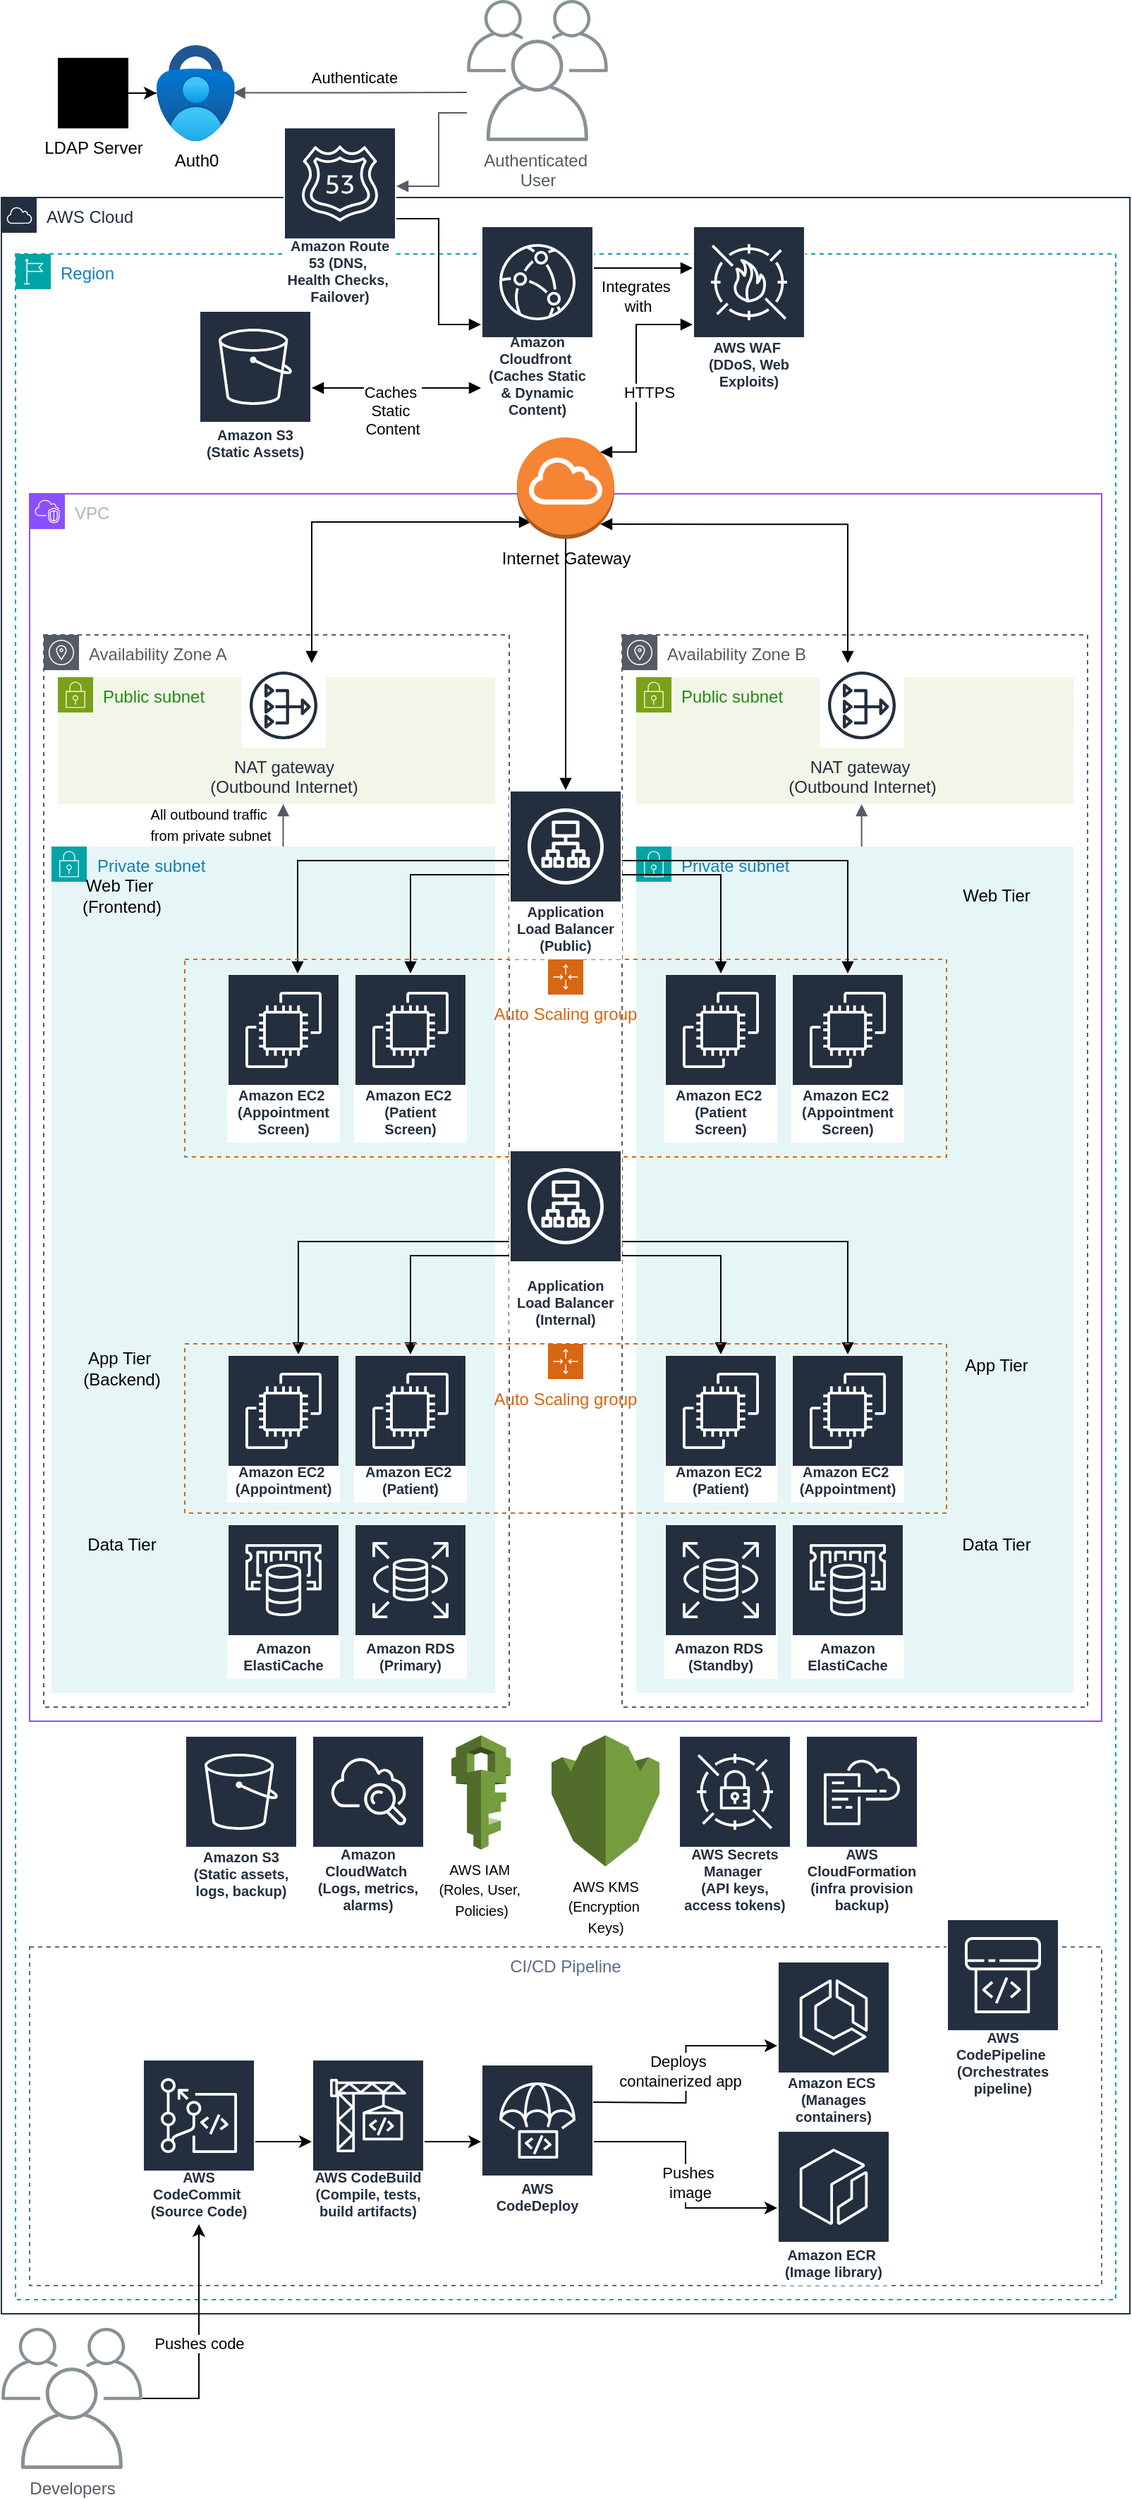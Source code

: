 <mxfile version="27.0.6">
  <diagram name="Page-1" id="ITvNtSJFb8Fn1lsADvcn">
    <mxGraphModel dx="1007" dy="2260" grid="1" gridSize="10" guides="1" tooltips="1" connect="1" arrows="1" fold="1" page="1" pageScale="1" pageWidth="850" pageHeight="1100" math="0" shadow="0">
      <root>
        <mxCell id="0" />
        <mxCell id="1" parent="0" />
        <mxCell id="sktAWSOI8GVg2XgU-wJy-18" value="AWS Cloud" style="points=[[0,0],[0.25,0],[0.5,0],[0.75,0],[1,0],[1,0.25],[1,0.5],[1,0.75],[1,1],[0.75,1],[0.5,1],[0.25,1],[0,1],[0,0.75],[0,0.5],[0,0.25]];outlineConnect=0;gradientColor=none;html=1;whiteSpace=wrap;fontSize=12;fontStyle=0;container=1;pointerEvents=0;collapsible=0;recursiveResize=0;shape=mxgraph.aws4.group;grIcon=mxgraph.aws4.group_aws_cloud;strokeColor=#232F3E;fillColor=none;verticalAlign=top;align=left;spacingLeft=30;fontColor=#232F3E;dashed=0;" vertex="1" parent="1">
          <mxGeometry x="20" y="-520" width="800" height="1500" as="geometry" />
        </mxCell>
        <mxCell id="sktAWSOI8GVg2XgU-wJy-17" value="VPC" style="points=[[0,0],[0.25,0],[0.5,0],[0.75,0],[1,0],[1,0.25],[1,0.5],[1,0.75],[1,1],[0.75,1],[0.5,1],[0.25,1],[0,1],[0,0.75],[0,0.5],[0,0.25]];outlineConnect=0;gradientColor=none;html=1;whiteSpace=wrap;fontSize=12;fontStyle=0;container=1;pointerEvents=0;collapsible=0;recursiveResize=0;shape=mxgraph.aws4.group;grIcon=mxgraph.aws4.group_vpc2;strokeColor=#8C4FFF;fillColor=none;verticalAlign=top;align=left;spacingLeft=30;fontColor=#AAB7B8;dashed=0;" vertex="1" parent="sktAWSOI8GVg2XgU-wJy-18">
          <mxGeometry x="20" y="210" width="760" height="870" as="geometry" />
        </mxCell>
        <mxCell id="sktAWSOI8GVg2XgU-wJy-67" value="Region" style="points=[[0,0],[0.25,0],[0.5,0],[0.75,0],[1,0],[1,0.25],[1,0.5],[1,0.75],[1,1],[0.75,1],[0.5,1],[0.25,1],[0,1],[0,0.75],[0,0.5],[0,0.25]];outlineConnect=0;gradientColor=none;html=1;whiteSpace=wrap;fontSize=12;fontStyle=0;container=1;pointerEvents=0;collapsible=0;recursiveResize=0;shape=mxgraph.aws4.group;grIcon=mxgraph.aws4.group_region;strokeColor=#00A4A6;fillColor=none;verticalAlign=top;align=left;spacingLeft=30;fontColor=#147EBA;dashed=1;" vertex="1" parent="1">
          <mxGeometry x="30" y="-480" width="780" height="1450" as="geometry" />
        </mxCell>
        <mxCell id="sktAWSOI8GVg2XgU-wJy-79" value="Availability Zone A" style="sketch=0;outlineConnect=0;gradientColor=none;html=1;whiteSpace=wrap;fontSize=12;fontStyle=0;shape=mxgraph.aws4.group;grIcon=mxgraph.aws4.group_availability_zone;strokeColor=#545B64;fillColor=none;verticalAlign=top;align=left;spacingLeft=30;fontColor=#545B64;dashed=1;" vertex="1" parent="sktAWSOI8GVg2XgU-wJy-67">
          <mxGeometry x="20" y="270" width="330" height="760" as="geometry" />
        </mxCell>
        <mxCell id="sktAWSOI8GVg2XgU-wJy-87" value="Private subnet" style="points=[[0,0],[0.25,0],[0.5,0],[0.75,0],[1,0],[1,0.25],[1,0.5],[1,0.75],[1,1],[0.75,1],[0.5,1],[0.25,1],[0,1],[0,0.75],[0,0.5],[0,0.25]];outlineConnect=0;gradientColor=none;html=1;whiteSpace=wrap;fontSize=12;fontStyle=0;container=1;pointerEvents=0;collapsible=0;recursiveResize=0;shape=mxgraph.aws4.group;grIcon=mxgraph.aws4.group_security_group;grStroke=0;strokeColor=#00A4A6;fillColor=#E6F6F7;verticalAlign=top;align=left;spacingLeft=30;fontColor=#147EBA;dashed=0;" vertex="1" parent="sktAWSOI8GVg2XgU-wJy-67">
          <mxGeometry x="25.5" y="420" width="314.5" height="600" as="geometry" />
        </mxCell>
        <mxCell id="sktAWSOI8GVg2XgU-wJy-102" value="Web Tier&amp;nbsp;&lt;div&gt;(Frontend)&lt;/div&gt;" style="text;html=1;align=center;verticalAlign=middle;resizable=0;points=[];autosize=1;strokeColor=none;fillColor=none;" vertex="1" parent="sktAWSOI8GVg2XgU-wJy-87">
          <mxGeometry x="9.5" y="15" width="80" height="40" as="geometry" />
        </mxCell>
        <mxCell id="sktAWSOI8GVg2XgU-wJy-115" value="App Tier&amp;nbsp;&lt;div&gt;(Backend)&lt;/div&gt;" style="text;html=1;align=center;verticalAlign=middle;resizable=0;points=[];autosize=1;strokeColor=none;fillColor=none;" vertex="1" parent="sktAWSOI8GVg2XgU-wJy-87">
          <mxGeometry x="9.5" y="350" width="80" height="40" as="geometry" />
        </mxCell>
        <mxCell id="sktAWSOI8GVg2XgU-wJy-125" value="" style="edgeStyle=orthogonalEdgeStyle;html=1;endArrow=none;elbow=vertical;startArrow=block;startFill=1;endFill=1;strokeColor=#000000;rounded=0;" edge="1" parent="sktAWSOI8GVg2XgU-wJy-87" source="sktAWSOI8GVg2XgU-wJy-103">
          <mxGeometry width="100" relative="1" as="geometry">
            <mxPoint x="174.5" y="390" as="sourcePoint" />
            <mxPoint x="330.5" y="280" as="targetPoint" />
            <Array as="points">
              <mxPoint x="175" y="280" />
            </Array>
          </mxGeometry>
        </mxCell>
        <mxCell id="sktAWSOI8GVg2XgU-wJy-126" value="" style="edgeStyle=orthogonalEdgeStyle;html=1;endArrow=none;elbow=vertical;startArrow=block;startFill=1;endFill=1;strokeColor=#000000;rounded=0;" edge="1" parent="sktAWSOI8GVg2XgU-wJy-87" source="sktAWSOI8GVg2XgU-wJy-80">
          <mxGeometry width="100" relative="1" as="geometry">
            <mxPoint x="254.5" y="390" as="sourcePoint" />
            <mxPoint x="324.5" y="290" as="targetPoint" />
            <Array as="points">
              <mxPoint x="255" y="290" />
            </Array>
          </mxGeometry>
        </mxCell>
        <mxCell id="sktAWSOI8GVg2XgU-wJy-131" value="" style="edgeStyle=orthogonalEdgeStyle;html=1;endArrow=none;elbow=vertical;startArrow=block;startFill=1;endFill=1;strokeColor=#000000;rounded=0;" edge="1" parent="sktAWSOI8GVg2XgU-wJy-87">
          <mxGeometry width="100" relative="1" as="geometry">
            <mxPoint x="174.5" y="90" as="sourcePoint" />
            <mxPoint x="330" y="10" as="targetPoint" />
            <Array as="points">
              <mxPoint x="174.5" y="10" />
            </Array>
          </mxGeometry>
        </mxCell>
        <mxCell id="sktAWSOI8GVg2XgU-wJy-132" value="" style="edgeStyle=orthogonalEdgeStyle;html=1;endArrow=none;elbow=vertical;startArrow=block;startFill=1;endFill=1;strokeColor=#000000;rounded=0;" edge="1" parent="sktAWSOI8GVg2XgU-wJy-87">
          <mxGeometry width="100" relative="1" as="geometry">
            <mxPoint x="254.5" y="90" as="sourcePoint" />
            <mxPoint x="324" y="20" as="targetPoint" />
            <Array as="points">
              <mxPoint x="254.5" y="20" />
            </Array>
          </mxGeometry>
        </mxCell>
        <mxCell id="sktAWSOI8GVg2XgU-wJy-73" value="Availability Zone B" style="sketch=0;outlineConnect=0;gradientColor=none;html=1;whiteSpace=wrap;fontSize=12;fontStyle=0;shape=mxgraph.aws4.group;grIcon=mxgraph.aws4.group_availability_zone;strokeColor=#545B64;fillColor=none;verticalAlign=top;align=left;spacingLeft=30;fontColor=#545B64;dashed=1;movable=1;resizable=1;rotatable=1;deletable=1;editable=1;locked=0;connectable=1;" vertex="1" parent="sktAWSOI8GVg2XgU-wJy-67">
          <mxGeometry x="430" y="270" width="330" height="760" as="geometry" />
        </mxCell>
        <mxCell id="sktAWSOI8GVg2XgU-wJy-90" value="Private subnet" style="points=[[0,0],[0.25,0],[0.5,0],[0.75,0],[1,0],[1,0.25],[1,0.5],[1,0.75],[1,1],[0.75,1],[0.5,1],[0.25,1],[0,1],[0,0.75],[0,0.5],[0,0.25]];outlineConnect=0;gradientColor=none;html=1;whiteSpace=wrap;fontSize=12;fontStyle=0;container=1;pointerEvents=0;collapsible=0;recursiveResize=0;shape=mxgraph.aws4.group;grIcon=mxgraph.aws4.group_security_group;grStroke=0;strokeColor=#00A4A6;fillColor=#E6F6F7;verticalAlign=top;align=left;spacingLeft=30;fontColor=#147EBA;dashed=0;" vertex="1" parent="sktAWSOI8GVg2XgU-wJy-67">
          <mxGeometry x="440" y="420" width="310" height="600" as="geometry" />
        </mxCell>
        <mxCell id="sktAWSOI8GVg2XgU-wJy-128" value="" style="edgeStyle=orthogonalEdgeStyle;html=1;endArrow=none;elbow=vertical;startArrow=block;startFill=1;endFill=1;strokeColor=#000000;rounded=0;" edge="1" parent="sktAWSOI8GVg2XgU-wJy-90" source="sktAWSOI8GVg2XgU-wJy-76">
          <mxGeometry width="100" relative="1" as="geometry">
            <mxPoint x="60" y="390" as="sourcePoint" />
            <mxPoint x="-10" y="290" as="targetPoint" />
            <Array as="points">
              <mxPoint x="60" y="290" />
            </Array>
          </mxGeometry>
        </mxCell>
        <mxCell id="sktAWSOI8GVg2XgU-wJy-127" value="" style="edgeStyle=orthogonalEdgeStyle;html=1;endArrow=none;elbow=vertical;startArrow=block;startFill=1;endFill=1;strokeColor=#000000;rounded=0;" edge="1" parent="sktAWSOI8GVg2XgU-wJy-90" source="sktAWSOI8GVg2XgU-wJy-104">
          <mxGeometry width="100" relative="1" as="geometry">
            <mxPoint x="150" y="390" as="sourcePoint" />
            <mxPoint x="-10" y="280" as="targetPoint" />
            <Array as="points">
              <mxPoint x="150" y="280" />
            </Array>
          </mxGeometry>
        </mxCell>
        <mxCell id="sktAWSOI8GVg2XgU-wJy-120" value="Auto Scaling group" style="points=[[0,0],[0.25,0],[0.5,0],[0.75,0],[1,0],[1,0.25],[1,0.5],[1,0.75],[1,1],[0.75,1],[0.5,1],[0.25,1],[0,1],[0,0.75],[0,0.5],[0,0.25]];outlineConnect=0;gradientColor=none;html=1;whiteSpace=wrap;fontSize=12;fontStyle=0;container=1;pointerEvents=0;collapsible=0;recursiveResize=0;shape=mxgraph.aws4.groupCenter;grIcon=mxgraph.aws4.group_auto_scaling_group;grStroke=1;strokeColor=#D86613;fillColor=none;verticalAlign=top;align=center;fontColor=#D86613;dashed=1;spacingTop=25;" vertex="1" parent="sktAWSOI8GVg2XgU-wJy-90">
          <mxGeometry x="-320" y="80" width="540" height="140" as="geometry" />
        </mxCell>
        <mxCell id="sktAWSOI8GVg2XgU-wJy-133" value="" style="edgeStyle=orthogonalEdgeStyle;html=1;endArrow=none;elbow=vertical;startArrow=block;startFill=1;endFill=1;strokeColor=#000000;rounded=0;" edge="1" parent="sktAWSOI8GVg2XgU-wJy-90">
          <mxGeometry width="100" relative="1" as="geometry">
            <mxPoint x="60" y="90" as="sourcePoint" />
            <mxPoint x="-10" y="20" as="targetPoint" />
            <Array as="points">
              <mxPoint x="60" y="20" />
            </Array>
          </mxGeometry>
        </mxCell>
        <mxCell id="sktAWSOI8GVg2XgU-wJy-134" value="" style="edgeStyle=orthogonalEdgeStyle;html=1;endArrow=none;elbow=vertical;startArrow=block;startFill=1;endFill=1;strokeColor=#000000;rounded=0;" edge="1" parent="sktAWSOI8GVg2XgU-wJy-90">
          <mxGeometry width="100" relative="1" as="geometry">
            <mxPoint x="150" y="90" as="sourcePoint" />
            <mxPoint x="-10" y="10" as="targetPoint" />
            <Array as="points">
              <mxPoint x="150" y="10" />
            </Array>
          </mxGeometry>
        </mxCell>
        <mxCell id="sktAWSOI8GVg2XgU-wJy-61" value="Public subnet" style="points=[[0,0],[0.25,0],[0.5,0],[0.75,0],[1,0],[1,0.25],[1,0.5],[1,0.75],[1,1],[0.75,1],[0.5,1],[0.25,1],[0,1],[0,0.75],[0,0.5],[0,0.25]];outlineConnect=0;gradientColor=none;html=1;whiteSpace=wrap;fontSize=12;fontStyle=0;container=1;pointerEvents=0;collapsible=0;recursiveResize=0;shape=mxgraph.aws4.group;grIcon=mxgraph.aws4.group_security_group;grStroke=0;strokeColor=#7AA116;fillColor=#F2F6E8;verticalAlign=top;align=left;spacingLeft=30;fontColor=#248814;dashed=0;" vertex="1" parent="sktAWSOI8GVg2XgU-wJy-67">
          <mxGeometry x="440" y="300" width="310" height="90" as="geometry" />
        </mxCell>
        <mxCell id="sktAWSOI8GVg2XgU-wJy-109" value="" style="edgeStyle=orthogonalEdgeStyle;rounded=0;orthogonalLoop=1;jettySize=auto;html=1;startArrow=none;startFill=0;endArrow=block;endFill=1;" edge="1" parent="sktAWSOI8GVg2XgU-wJy-67" source="sktAWSOI8GVg2XgU-wJy-83" target="sktAWSOI8GVg2XgU-wJy-6">
          <mxGeometry relative="1" as="geometry" />
        </mxCell>
        <mxCell id="sktAWSOI8GVg2XgU-wJy-77" value="Amazon RDS&lt;div&gt;(Primary)&lt;/div&gt;" style="sketch=0;outlineConnect=0;fontColor=#232F3E;gradientColor=none;strokeColor=#ffffff;fillColor=#232F3E;dashed=0;verticalLabelPosition=middle;verticalAlign=bottom;align=center;html=1;whiteSpace=wrap;fontSize=10;fontStyle=1;spacing=3;shape=mxgraph.aws4.productIcon;prIcon=mxgraph.aws4.rds;" vertex="1" parent="sktAWSOI8GVg2XgU-wJy-67">
          <mxGeometry x="240" y="900" width="80" height="110" as="geometry" />
        </mxCell>
        <mxCell id="sktAWSOI8GVg2XgU-wJy-80" value="Amazon EC2&amp;nbsp;&lt;div&gt;(Patient)&lt;/div&gt;" style="sketch=0;outlineConnect=0;fontColor=#232F3E;gradientColor=none;strokeColor=#ffffff;fillColor=#232F3E;dashed=0;verticalLabelPosition=middle;verticalAlign=bottom;align=center;html=1;whiteSpace=wrap;fontSize=10;fontStyle=1;spacing=3;shape=mxgraph.aws4.productIcon;prIcon=mxgraph.aws4.ec2;" vertex="1" parent="sktAWSOI8GVg2XgU-wJy-67">
          <mxGeometry x="240" y="780" width="80" height="105" as="geometry" />
        </mxCell>
        <mxCell id="sktAWSOI8GVg2XgU-wJy-86" value="Public subnet" style="points=[[0,0],[0.25,0],[0.5,0],[0.75,0],[1,0],[1,0.25],[1,0.5],[1,0.75],[1,1],[0.75,1],[0.5,1],[0.25,1],[0,1],[0,0.75],[0,0.5],[0,0.25]];outlineConnect=0;gradientColor=none;html=1;whiteSpace=wrap;fontSize=12;fontStyle=0;container=1;pointerEvents=0;collapsible=0;recursiveResize=0;shape=mxgraph.aws4.group;grIcon=mxgraph.aws4.group_security_group;grStroke=0;strokeColor=#7AA116;fillColor=#F2F6E8;verticalAlign=top;align=left;spacingLeft=30;fontColor=#248814;dashed=0;" vertex="1" parent="sktAWSOI8GVg2XgU-wJy-67">
          <mxGeometry x="30" y="300" width="310" height="90" as="geometry" />
        </mxCell>
        <mxCell id="sktAWSOI8GVg2XgU-wJy-81" value="NAT gateway&lt;div&gt;(Outbound Internet)&lt;/div&gt;" style="sketch=0;outlineConnect=0;fontColor=#232F3E;gradientColor=none;strokeColor=#232F3E;fillColor=#ffffff;dashed=0;verticalLabelPosition=bottom;verticalAlign=top;align=center;html=1;fontSize=12;fontStyle=0;aspect=fixed;shape=mxgraph.aws4.resourceIcon;resIcon=mxgraph.aws4.nat_gateway;" vertex="1" parent="sktAWSOI8GVg2XgU-wJy-67">
          <mxGeometry x="160" y="290" width="60" height="60" as="geometry" />
        </mxCell>
        <mxCell id="sktAWSOI8GVg2XgU-wJy-58" value="Amazon RDS&amp;nbsp;&lt;div&gt;(Standby)&lt;/div&gt;" style="sketch=0;outlineConnect=0;fontColor=#232F3E;gradientColor=none;strokeColor=#ffffff;fillColor=#232F3E;dashed=0;verticalLabelPosition=middle;verticalAlign=bottom;align=center;html=1;whiteSpace=wrap;fontSize=10;fontStyle=1;spacing=3;shape=mxgraph.aws4.productIcon;prIcon=mxgraph.aws4.rds;" vertex="1" parent="sktAWSOI8GVg2XgU-wJy-67">
          <mxGeometry x="460" y="900" width="80" height="110" as="geometry" />
        </mxCell>
        <mxCell id="sktAWSOI8GVg2XgU-wJy-76" value="Amazon EC2&amp;nbsp;&lt;div&gt;(Patient)&lt;/div&gt;" style="sketch=0;outlineConnect=0;fontColor=#232F3E;gradientColor=none;strokeColor=#ffffff;fillColor=#232F3E;dashed=0;verticalLabelPosition=middle;verticalAlign=bottom;align=center;html=1;whiteSpace=wrap;fontSize=10;fontStyle=1;spacing=3;shape=mxgraph.aws4.productIcon;prIcon=mxgraph.aws4.ec2;" vertex="1" parent="sktAWSOI8GVg2XgU-wJy-67">
          <mxGeometry x="460" y="780" width="80" height="105" as="geometry" />
        </mxCell>
        <mxCell id="sktAWSOI8GVg2XgU-wJy-93" value="" style="edgeStyle=orthogonalEdgeStyle;html=1;endArrow=block;elbow=vertical;startArrow=block;startFill=1;endFill=1;strokeColor=#000000;rounded=0;entryX=0.855;entryY=0.855;entryDx=0;entryDy=0;entryPerimeter=0;" edge="1" parent="sktAWSOI8GVg2XgU-wJy-67" source="sktAWSOI8GVg2XgU-wJy-75" target="sktAWSOI8GVg2XgU-wJy-83">
          <mxGeometry width="100" relative="1" as="geometry">
            <mxPoint x="430" y="470" as="sourcePoint" />
            <mxPoint x="390" y="310" as="targetPoint" />
            <Array as="points">
              <mxPoint x="590" y="192" />
            </Array>
          </mxGeometry>
        </mxCell>
        <mxCell id="sktAWSOI8GVg2XgU-wJy-92" value="" style="edgeStyle=orthogonalEdgeStyle;html=1;endArrow=block;elbow=vertical;startArrow=block;startFill=1;endFill=1;strokeColor=#000000;rounded=0;" edge="1" parent="sktAWSOI8GVg2XgU-wJy-67" source="sktAWSOI8GVg2XgU-wJy-81">
          <mxGeometry width="100" relative="1" as="geometry">
            <mxPoint x="210" y="344" as="sourcePoint" />
            <mxPoint x="365.5" y="190" as="targetPoint" />
            <Array as="points">
              <mxPoint x="210" y="190" />
            </Array>
          </mxGeometry>
        </mxCell>
        <mxCell id="sktAWSOI8GVg2XgU-wJy-95" value="Amazon ElastiCache" style="sketch=0;outlineConnect=0;fontColor=#232F3E;gradientColor=none;strokeColor=#ffffff;fillColor=#232F3E;dashed=0;verticalLabelPosition=middle;verticalAlign=bottom;align=center;html=1;whiteSpace=wrap;fontSize=10;fontStyle=1;spacing=3;shape=mxgraph.aws4.productIcon;prIcon=mxgraph.aws4.elasticache;" vertex="1" parent="sktAWSOI8GVg2XgU-wJy-67">
          <mxGeometry x="550" y="900" width="80" height="110" as="geometry" />
        </mxCell>
        <mxCell id="sktAWSOI8GVg2XgU-wJy-97" value="Data Tier" style="text;html=1;align=center;verticalAlign=middle;resizable=0;points=[];autosize=1;strokeColor=none;fillColor=none;" vertex="1" parent="sktAWSOI8GVg2XgU-wJy-67">
          <mxGeometry x="40" y="900" width="70" height="30" as="geometry" />
        </mxCell>
        <mxCell id="sktAWSOI8GVg2XgU-wJy-98" value="Data Tier" style="text;html=1;align=center;verticalAlign=middle;resizable=0;points=[];autosize=1;strokeColor=none;fillColor=none;" vertex="1" parent="sktAWSOI8GVg2XgU-wJy-67">
          <mxGeometry x="660" y="900" width="70" height="30" as="geometry" />
        </mxCell>
        <mxCell id="sktAWSOI8GVg2XgU-wJy-99" value="App Tier" style="text;html=1;align=center;verticalAlign=middle;resizable=0;points=[];autosize=1;strokeColor=none;fillColor=none;" vertex="1" parent="sktAWSOI8GVg2XgU-wJy-67">
          <mxGeometry x="660" y="772.5" width="70" height="30" as="geometry" />
        </mxCell>
        <mxCell id="sktAWSOI8GVg2XgU-wJy-103" value="Amazon EC2&amp;nbsp;&lt;div&gt;(Appointment)&lt;/div&gt;" style="sketch=0;outlineConnect=0;fontColor=#232F3E;gradientColor=none;strokeColor=#ffffff;fillColor=#232F3E;dashed=0;verticalLabelPosition=middle;verticalAlign=bottom;align=center;html=1;whiteSpace=wrap;fontSize=10;fontStyle=1;spacing=3;shape=mxgraph.aws4.productIcon;prIcon=mxgraph.aws4.ec2;" vertex="1" parent="sktAWSOI8GVg2XgU-wJy-67">
          <mxGeometry x="150" y="780" width="80" height="105" as="geometry" />
        </mxCell>
        <mxCell id="sktAWSOI8GVg2XgU-wJy-104" value="Amazon EC2&amp;nbsp;&lt;div&gt;(Appointment)&lt;/div&gt;" style="sketch=0;outlineConnect=0;fontColor=#232F3E;gradientColor=none;strokeColor=#ffffff;fillColor=#232F3E;dashed=0;verticalLabelPosition=middle;verticalAlign=bottom;align=center;html=1;whiteSpace=wrap;fontSize=10;fontStyle=1;spacing=3;shape=mxgraph.aws4.productIcon;prIcon=mxgraph.aws4.ec2;" vertex="1" parent="sktAWSOI8GVg2XgU-wJy-67">
          <mxGeometry x="550" y="780" width="80" height="105" as="geometry" />
        </mxCell>
        <mxCell id="sktAWSOI8GVg2XgU-wJy-6" value="Application Load Balancer&lt;div&gt;(Public)&lt;/div&gt;" style="sketch=0;outlineConnect=0;fontColor=#232F3E;gradientColor=none;strokeColor=#ffffff;fillColor=#232F3E;dashed=0;verticalLabelPosition=middle;verticalAlign=bottom;align=center;html=1;whiteSpace=wrap;fontSize=10;fontStyle=1;spacing=3;shape=mxgraph.aws4.productIcon;prIcon=mxgraph.aws4.application_load_balancer;" vertex="1" parent="sktAWSOI8GVg2XgU-wJy-67">
          <mxGeometry x="350" y="380" width="80" height="120" as="geometry" />
        </mxCell>
        <mxCell id="sktAWSOI8GVg2XgU-wJy-75" value="NAT gateway&amp;nbsp;&lt;div&gt;(Outbound Internet)&lt;/div&gt;" style="sketch=0;outlineConnect=0;fontColor=#232F3E;gradientColor=none;strokeColor=#232F3E;fillColor=#ffffff;dashed=0;verticalLabelPosition=bottom;verticalAlign=top;align=center;html=1;fontSize=12;fontStyle=0;aspect=fixed;shape=mxgraph.aws4.resourceIcon;resIcon=mxgraph.aws4.nat_gateway;" vertex="1" parent="sktAWSOI8GVg2XgU-wJy-67">
          <mxGeometry x="570" y="290" width="60" height="60" as="geometry" />
        </mxCell>
        <mxCell id="sktAWSOI8GVg2XgU-wJy-114" value="Web Tier" style="text;html=1;align=center;verticalAlign=middle;resizable=0;points=[];autosize=1;strokeColor=none;fillColor=none;" vertex="1" parent="sktAWSOI8GVg2XgU-wJy-67">
          <mxGeometry x="660" y="440" width="70" height="30" as="geometry" />
        </mxCell>
        <mxCell id="sktAWSOI8GVg2XgU-wJy-116" value="Amazon EC2&amp;nbsp;&lt;div&gt;(Patient Screen)&lt;/div&gt;" style="sketch=0;outlineConnect=0;fontColor=#232F3E;gradientColor=none;strokeColor=#ffffff;fillColor=#232F3E;dashed=0;verticalLabelPosition=middle;verticalAlign=bottom;align=center;html=1;whiteSpace=wrap;fontSize=10;fontStyle=1;spacing=3;shape=mxgraph.aws4.productIcon;prIcon=mxgraph.aws4.ec2;" vertex="1" parent="sktAWSOI8GVg2XgU-wJy-67">
          <mxGeometry x="240" y="510" width="80" height="120" as="geometry" />
        </mxCell>
        <mxCell id="sktAWSOI8GVg2XgU-wJy-117" value="Amazon EC2&amp;nbsp;&lt;div&gt;(Patient Screen)&lt;/div&gt;" style="sketch=0;outlineConnect=0;fontColor=#232F3E;gradientColor=none;strokeColor=#ffffff;fillColor=#232F3E;dashed=0;verticalLabelPosition=middle;verticalAlign=bottom;align=center;html=1;whiteSpace=wrap;fontSize=10;fontStyle=1;spacing=3;shape=mxgraph.aws4.productIcon;prIcon=mxgraph.aws4.ec2;" vertex="1" parent="sktAWSOI8GVg2XgU-wJy-67">
          <mxGeometry x="460" y="510" width="80" height="120" as="geometry" />
        </mxCell>
        <mxCell id="sktAWSOI8GVg2XgU-wJy-118" value="Amazon EC2&amp;nbsp;&lt;div&gt;(Appointment Screen)&lt;/div&gt;" style="sketch=0;outlineConnect=0;fontColor=#232F3E;gradientColor=none;strokeColor=#ffffff;fillColor=#232F3E;dashed=0;verticalLabelPosition=middle;verticalAlign=bottom;align=center;html=1;whiteSpace=wrap;fontSize=10;fontStyle=1;spacing=3;shape=mxgraph.aws4.productIcon;prIcon=mxgraph.aws4.ec2;" vertex="1" parent="sktAWSOI8GVg2XgU-wJy-67">
          <mxGeometry x="150" y="510" width="80" height="120" as="geometry" />
        </mxCell>
        <mxCell id="sktAWSOI8GVg2XgU-wJy-119" value="Amazon EC2&amp;nbsp;&lt;div&gt;(Appointment Screen)&lt;/div&gt;" style="sketch=0;outlineConnect=0;fontColor=#232F3E;gradientColor=none;strokeColor=#ffffff;fillColor=#232F3E;dashed=0;verticalLabelPosition=middle;verticalAlign=bottom;align=center;html=1;whiteSpace=wrap;fontSize=10;fontStyle=1;spacing=3;shape=mxgraph.aws4.productIcon;prIcon=mxgraph.aws4.ec2;" vertex="1" parent="sktAWSOI8GVg2XgU-wJy-67">
          <mxGeometry x="550" y="510" width="80" height="120" as="geometry" />
        </mxCell>
        <mxCell id="sktAWSOI8GVg2XgU-wJy-110" value="Application Load Balancer&lt;div&gt;(Internal)&lt;/div&gt;" style="sketch=0;outlineConnect=0;fontColor=#232F3E;gradientColor=none;strokeColor=#ffffff;fillColor=#232F3E;dashed=0;verticalLabelPosition=middle;verticalAlign=bottom;align=center;html=1;whiteSpace=wrap;fontSize=10;fontStyle=1;spacing=3;shape=mxgraph.aws4.productIcon;prIcon=mxgraph.aws4.application_load_balancer;" vertex="1" parent="sktAWSOI8GVg2XgU-wJy-67">
          <mxGeometry x="350" y="635" width="80" height="130" as="geometry" />
        </mxCell>
        <mxCell id="sktAWSOI8GVg2XgU-wJy-91" value="Auto Scaling group" style="points=[[0,0],[0.25,0],[0.5,0],[0.75,0],[1,0],[1,0.25],[1,0.5],[1,0.75],[1,1],[0.75,1],[0.5,1],[0.25,1],[0,1],[0,0.75],[0,0.5],[0,0.25]];outlineConnect=0;gradientColor=none;html=1;whiteSpace=wrap;fontSize=12;fontStyle=0;container=1;pointerEvents=0;collapsible=0;recursiveResize=0;shape=mxgraph.aws4.groupCenter;grIcon=mxgraph.aws4.group_auto_scaling_group;grStroke=1;strokeColor=#D86613;fillColor=none;verticalAlign=top;align=center;fontColor=#D86613;dashed=1;spacingTop=25;" vertex="1" parent="sktAWSOI8GVg2XgU-wJy-67">
          <mxGeometry x="120" y="772.5" width="540" height="120" as="geometry" />
        </mxCell>
        <mxCell id="sktAWSOI8GVg2XgU-wJy-121" value="" style="edgeStyle=orthogonalEdgeStyle;html=1;endArrow=none;elbow=vertical;startArrow=block;endFill=1;strokeColor=#545B64;rounded=0;startFill=1;" edge="1" parent="sktAWSOI8GVg2XgU-wJy-67">
          <mxGeometry width="100" relative="1" as="geometry">
            <mxPoint x="189.76" y="390" as="sourcePoint" />
            <mxPoint x="189.76" y="420" as="targetPoint" />
            <Array as="points" />
          </mxGeometry>
        </mxCell>
        <mxCell id="sktAWSOI8GVg2XgU-wJy-123" value="" style="edgeStyle=orthogonalEdgeStyle;html=1;endArrow=none;elbow=vertical;startArrow=block;endFill=1;strokeColor=#545B64;rounded=0;startFill=1;" edge="1" parent="sktAWSOI8GVg2XgU-wJy-67">
          <mxGeometry width="100" relative="1" as="geometry">
            <mxPoint x="599.83" y="390" as="sourcePoint" />
            <mxPoint x="599.83" y="420" as="targetPoint" />
            <Array as="points" />
          </mxGeometry>
        </mxCell>
        <mxCell id="sktAWSOI8GVg2XgU-wJy-124" value="&lt;font style=&quot;font-size: 10px;&quot;&gt;All outbound traffic&amp;nbsp;&lt;/font&gt;&lt;div&gt;&lt;font style=&quot;font-size: 10px;&quot;&gt;from&amp;nbsp;&lt;span style=&quot;background-color: transparent; color: light-dark(rgb(0, 0, 0), rgb(255, 255, 255));&quot;&gt;private subnet&lt;/span&gt;&lt;/font&gt;&lt;/div&gt;" style="text;html=1;align=center;verticalAlign=middle;resizable=0;points=[];autosize=1;strokeColor=none;fillColor=none;" vertex="1" parent="sktAWSOI8GVg2XgU-wJy-67">
          <mxGeometry x="83" y="384" width="110" height="40" as="geometry" />
        </mxCell>
        <mxCell id="sktAWSOI8GVg2XgU-wJy-94" value="Amazon ElastiCache" style="sketch=0;outlineConnect=0;fontColor=#232F3E;gradientColor=none;strokeColor=#ffffff;fillColor=#232F3E;dashed=0;verticalLabelPosition=middle;verticalAlign=bottom;align=center;html=1;whiteSpace=wrap;fontSize=10;fontStyle=1;spacing=3;shape=mxgraph.aws4.productIcon;prIcon=mxgraph.aws4.elasticache;" vertex="1" parent="sktAWSOI8GVg2XgU-wJy-67">
          <mxGeometry x="150" y="900" width="80" height="110" as="geometry" />
        </mxCell>
        <mxCell id="sktAWSOI8GVg2XgU-wJy-21" value="Amazon S3&lt;div&gt;(Static assets, logs, backup)&lt;/div&gt;" style="sketch=0;outlineConnect=0;fontColor=#232F3E;gradientColor=none;strokeColor=#ffffff;fillColor=#232F3E;dashed=0;verticalLabelPosition=middle;verticalAlign=bottom;align=center;html=1;whiteSpace=wrap;fontSize=10;fontStyle=1;spacing=3;shape=mxgraph.aws4.productIcon;prIcon=mxgraph.aws4.s3;" vertex="1" parent="sktAWSOI8GVg2XgU-wJy-67">
          <mxGeometry x="120" y="1050" width="80" height="120" as="geometry" />
        </mxCell>
        <mxCell id="sktAWSOI8GVg2XgU-wJy-35" value="Amazon CloudWatch&amp;nbsp;&lt;div&gt;&lt;span style=&quot;background-color: transparent; color: light-dark(rgb(35, 47, 62), rgb(189, 199, 212));&quot;&gt;(Logs, metrics, alarms)&lt;/span&gt;&lt;/div&gt;" style="sketch=0;outlineConnect=0;fontColor=#232F3E;gradientColor=none;strokeColor=#ffffff;fillColor=#232F3E;dashed=0;verticalLabelPosition=middle;verticalAlign=bottom;align=center;html=1;whiteSpace=wrap;fontSize=10;fontStyle=1;spacing=3;shape=mxgraph.aws4.productIcon;prIcon=mxgraph.aws4.cloudwatch;" vertex="1" parent="sktAWSOI8GVg2XgU-wJy-67">
          <mxGeometry x="210" y="1050" width="80" height="130" as="geometry" />
        </mxCell>
        <mxCell id="sktAWSOI8GVg2XgU-wJy-36" value="&lt;font style=&quot;font-size: 10px;&quot;&gt;AWS IAM&amp;nbsp;&lt;/font&gt;&lt;div&gt;&lt;font style=&quot;font-size: 10px;&quot;&gt;(Roles, User,&amp;nbsp;&lt;/font&gt;&lt;/div&gt;&lt;div&gt;&lt;font style=&quot;font-size: 10px;&quot;&gt;Policies)&lt;/font&gt;&lt;/div&gt;" style="outlineConnect=0;dashed=0;verticalLabelPosition=bottom;verticalAlign=top;align=center;html=1;shape=mxgraph.aws3.iam;fillColor=#759C3E;gradientColor=none;" vertex="1" parent="sktAWSOI8GVg2XgU-wJy-67">
          <mxGeometry x="309" y="1050" width="42" height="81" as="geometry" />
        </mxCell>
        <mxCell id="sktAWSOI8GVg2XgU-wJy-37" value="&lt;font style=&quot;font-size: 10px;&quot;&gt;AWS KMS&lt;/font&gt;&lt;div&gt;&lt;font style=&quot;font-size: 10px;&quot;&gt;(Encryption&amp;nbsp;&lt;/font&gt;&lt;/div&gt;&lt;div&gt;&lt;font style=&quot;font-size: 10px;&quot;&gt;Keys)&lt;/font&gt;&lt;/div&gt;" style="outlineConnect=0;dashed=0;verticalLabelPosition=bottom;verticalAlign=top;align=center;html=1;shape=mxgraph.aws3.kms;fillColor=#759C3E;gradientColor=none;" vertex="1" parent="sktAWSOI8GVg2XgU-wJy-67">
          <mxGeometry x="380" y="1050" width="76.5" height="93" as="geometry" />
        </mxCell>
        <mxCell id="sktAWSOI8GVg2XgU-wJy-129" value="AWS Secrets Manager&amp;nbsp;&lt;div&gt;(API keys, access tokens)&lt;/div&gt;" style="sketch=0;outlineConnect=0;fontColor=#232F3E;gradientColor=none;strokeColor=#ffffff;fillColor=#232F3E;dashed=0;verticalLabelPosition=middle;verticalAlign=bottom;align=center;html=1;whiteSpace=wrap;fontSize=10;fontStyle=1;spacing=3;shape=mxgraph.aws4.productIcon;prIcon=mxgraph.aws4.secrets_manager;" vertex="1" parent="sktAWSOI8GVg2XgU-wJy-67">
          <mxGeometry x="470" y="1050" width="80" height="130" as="geometry" />
        </mxCell>
        <mxCell id="sktAWSOI8GVg2XgU-wJy-130" value="AWS CloudFormation (infra provision backup)" style="sketch=0;outlineConnect=0;fontColor=#232F3E;gradientColor=none;strokeColor=#ffffff;fillColor=#232F3E;dashed=0;verticalLabelPosition=middle;verticalAlign=bottom;align=center;html=1;whiteSpace=wrap;fontSize=10;fontStyle=1;spacing=3;shape=mxgraph.aws4.productIcon;prIcon=mxgraph.aws4.cloudformation;" vertex="1" parent="sktAWSOI8GVg2XgU-wJy-67">
          <mxGeometry x="560" y="1050" width="80" height="130" as="geometry" />
        </mxCell>
        <mxCell id="sktAWSOI8GVg2XgU-wJy-22" value="CI/CD Pipeline" style="fillColor=none;strokeColor=#5A6C86;dashed=1;verticalAlign=top;fontStyle=0;fontColor=#5A6C86;whiteSpace=wrap;html=1;" vertex="1" parent="sktAWSOI8GVg2XgU-wJy-67">
          <mxGeometry x="10" y="1200" width="760" height="240" as="geometry" />
        </mxCell>
        <mxCell id="sktAWSOI8GVg2XgU-wJy-20" value="AWS CodePipeline&amp;nbsp;&lt;div&gt;(Orchestrates pipeline&lt;span style=&quot;background-color: transparent; color: light-dark(rgb(35, 47, 62), rgb(189, 199, 212));&quot;&gt;)&lt;/span&gt;&lt;/div&gt;" style="sketch=0;outlineConnect=0;fontColor=#232F3E;gradientColor=none;strokeColor=#ffffff;fillColor=#232F3E;dashed=0;verticalLabelPosition=middle;verticalAlign=bottom;align=center;html=1;whiteSpace=wrap;fontSize=10;fontStyle=1;spacing=3;shape=mxgraph.aws4.productIcon;prIcon=mxgraph.aws4.codepipeline;" vertex="1" parent="sktAWSOI8GVg2XgU-wJy-67">
          <mxGeometry x="660" y="1180" width="80" height="130" as="geometry" />
        </mxCell>
        <mxCell id="sktAWSOI8GVg2XgU-wJy-26" value="" style="edgeStyle=orthogonalEdgeStyle;rounded=0;orthogonalLoop=1;jettySize=auto;html=1;" edge="1" parent="sktAWSOI8GVg2XgU-wJy-67" source="sktAWSOI8GVg2XgU-wJy-24" target="sktAWSOI8GVg2XgU-wJy-25">
          <mxGeometry relative="1" as="geometry" />
        </mxCell>
        <mxCell id="sktAWSOI8GVg2XgU-wJy-24" value="AWS CodeCommit&amp;nbsp;&lt;div&gt;(Source Code)&lt;/div&gt;" style="sketch=0;outlineConnect=0;fontColor=#232F3E;gradientColor=none;strokeColor=#ffffff;fillColor=#232F3E;dashed=0;verticalLabelPosition=middle;verticalAlign=bottom;align=center;html=1;whiteSpace=wrap;fontSize=10;fontStyle=1;spacing=3;shape=mxgraph.aws4.productIcon;prIcon=mxgraph.aws4.codecommit;" vertex="1" parent="sktAWSOI8GVg2XgU-wJy-67">
          <mxGeometry x="90" y="1279.5" width="80" height="117" as="geometry" />
        </mxCell>
        <mxCell id="sktAWSOI8GVg2XgU-wJy-28" value="" style="edgeStyle=orthogonalEdgeStyle;rounded=0;orthogonalLoop=1;jettySize=auto;html=1;" edge="1" parent="sktAWSOI8GVg2XgU-wJy-67" source="sktAWSOI8GVg2XgU-wJy-25" target="sktAWSOI8GVg2XgU-wJy-27">
          <mxGeometry relative="1" as="geometry" />
        </mxCell>
        <mxCell id="sktAWSOI8GVg2XgU-wJy-25" value="AWS CodeBuild (Compile, tests, build artifacts)" style="sketch=0;outlineConnect=0;fontColor=#232F3E;gradientColor=none;strokeColor=#ffffff;fillColor=#232F3E;dashed=0;verticalLabelPosition=middle;verticalAlign=bottom;align=center;html=1;whiteSpace=wrap;fontSize=10;fontStyle=1;spacing=3;shape=mxgraph.aws4.productIcon;prIcon=mxgraph.aws4.codebuild;" vertex="1" parent="sktAWSOI8GVg2XgU-wJy-67">
          <mxGeometry x="210" y="1279.5" width="80" height="117" as="geometry" />
        </mxCell>
        <mxCell id="sktAWSOI8GVg2XgU-wJy-30" value="" style="edgeStyle=orthogonalEdgeStyle;rounded=0;orthogonalLoop=1;jettySize=auto;html=1;" edge="1" parent="sktAWSOI8GVg2XgU-wJy-67" source="sktAWSOI8GVg2XgU-wJy-27" target="sktAWSOI8GVg2XgU-wJy-29">
          <mxGeometry relative="1" as="geometry" />
        </mxCell>
        <mxCell id="sktAWSOI8GVg2XgU-wJy-31" value="Pushes&amp;nbsp;&lt;div&gt;image&lt;/div&gt;" style="edgeLabel;html=1;align=center;verticalAlign=middle;resizable=0;points=[];" vertex="1" connectable="0" parent="sktAWSOI8GVg2XgU-wJy-30">
          <mxGeometry x="-0.067" relative="1" as="geometry">
            <mxPoint x="3" y="11" as="offset" />
          </mxGeometry>
        </mxCell>
        <mxCell id="sktAWSOI8GVg2XgU-wJy-27" value="AWS CodeDeploy" style="sketch=0;outlineConnect=0;fontColor=#232F3E;gradientColor=none;strokeColor=#ffffff;fillColor=#232F3E;dashed=0;verticalLabelPosition=middle;verticalAlign=bottom;align=center;html=1;whiteSpace=wrap;fontSize=10;fontStyle=1;spacing=3;shape=mxgraph.aws4.productIcon;prIcon=mxgraph.aws4.codedeploy;" vertex="1" parent="sktAWSOI8GVg2XgU-wJy-67">
          <mxGeometry x="330" y="1283" width="80" height="110" as="geometry" />
        </mxCell>
        <mxCell id="sktAWSOI8GVg2XgU-wJy-29" value="Amazon ECR&amp;nbsp;&lt;div&gt;(Image library)&lt;/div&gt;" style="sketch=0;outlineConnect=0;fontColor=#232F3E;gradientColor=none;strokeColor=#ffffff;fillColor=#232F3E;dashed=0;verticalLabelPosition=middle;verticalAlign=bottom;align=center;html=1;whiteSpace=wrap;fontSize=10;fontStyle=1;spacing=3;shape=mxgraph.aws4.productIcon;prIcon=mxgraph.aws4.ecr;" vertex="1" parent="sktAWSOI8GVg2XgU-wJy-67">
          <mxGeometry x="540" y="1330" width="80" height="110" as="geometry" />
        </mxCell>
        <mxCell id="sktAWSOI8GVg2XgU-wJy-136" value="" style="edgeStyle=orthogonalEdgeStyle;rounded=0;orthogonalLoop=1;jettySize=auto;html=1;" edge="1" parent="sktAWSOI8GVg2XgU-wJy-67" target="sktAWSOI8GVg2XgU-wJy-139">
          <mxGeometry relative="1" as="geometry">
            <mxPoint x="409.5" y="1310" as="sourcePoint" />
            <mxPoint x="541" y="1249" as="targetPoint" />
          </mxGeometry>
        </mxCell>
        <mxCell id="sktAWSOI8GVg2XgU-wJy-137" value="&lt;font&gt;Deploys&amp;nbsp;&lt;/font&gt;&lt;div&gt;&lt;font&gt;containerized app&lt;/font&gt;&lt;/div&gt;" style="edgeLabel;html=1;align=center;verticalAlign=middle;resizable=0;points=[];" vertex="1" connectable="0" parent="sktAWSOI8GVg2XgU-wJy-136">
          <mxGeometry x="-0.067" relative="1" as="geometry">
            <mxPoint x="-5" y="-9" as="offset" />
          </mxGeometry>
        </mxCell>
        <mxCell id="sktAWSOI8GVg2XgU-wJy-139" value="Amazon ECS&amp;nbsp;&lt;div&gt;(Manages containers)&lt;/div&gt;" style="sketch=0;outlineConnect=0;fontColor=#232F3E;gradientColor=none;strokeColor=#ffffff;fillColor=#232F3E;dashed=0;verticalLabelPosition=middle;verticalAlign=bottom;align=center;html=1;whiteSpace=wrap;fontSize=10;fontStyle=1;spacing=3;shape=mxgraph.aws4.productIcon;prIcon=mxgraph.aws4.ecs;" vertex="1" parent="sktAWSOI8GVg2XgU-wJy-67">
          <mxGeometry x="540" y="1210" width="80" height="120" as="geometry" />
        </mxCell>
        <mxCell id="sktAWSOI8GVg2XgU-wJy-69" value="Amazon Route 53 (DNS,&amp;nbsp;&lt;div&gt;Health Checks,&amp;nbsp;&lt;/div&gt;&lt;div&gt;Failover)&lt;/div&gt;" style="sketch=0;outlineConnect=0;fontColor=#232F3E;gradientColor=none;strokeColor=#ffffff;fillColor=#232F3E;dashed=0;verticalLabelPosition=middle;verticalAlign=bottom;align=center;html=1;whiteSpace=wrap;fontSize=10;fontStyle=1;spacing=3;shape=mxgraph.aws4.productIcon;prIcon=mxgraph.aws4.route_53;" vertex="1" parent="sktAWSOI8GVg2XgU-wJy-67">
          <mxGeometry x="190" y="-90" width="80" height="130" as="geometry" />
        </mxCell>
        <mxCell id="sktAWSOI8GVg2XgU-wJy-43" value="Auth0" style="image;aspect=fixed;html=1;points=[];align=center;fontSize=12;image=img/lib/azure2/security/Multifactor_Authentication.svg;" vertex="1" parent="sktAWSOI8GVg2XgU-wJy-67">
          <mxGeometry x="100" y="-148" width="55.4" height="68" as="geometry" />
        </mxCell>
        <mxCell id="sktAWSOI8GVg2XgU-wJy-55" value="" style="edgeStyle=orthogonalEdgeStyle;rounded=0;orthogonalLoop=1;jettySize=auto;html=1;" edge="1" parent="sktAWSOI8GVg2XgU-wJy-67" source="sktAWSOI8GVg2XgU-wJy-44" target="sktAWSOI8GVg2XgU-wJy-43">
          <mxGeometry relative="1" as="geometry" />
        </mxCell>
        <mxCell id="sktAWSOI8GVg2XgU-wJy-44" value="LDAP Server" style="sketch=0;verticalLabelPosition=bottom;sketch=0;aspect=fixed;html=1;verticalAlign=top;strokeColor=none;fillColor=#000000;align=center;outlineConnect=0;pointerEvents=1;shape=mxgraph.citrix2.ldap;" vertex="1" parent="sktAWSOI8GVg2XgU-wJy-67">
          <mxGeometry x="30" y="-139" width="50" height="50" as="geometry" />
        </mxCell>
        <mxCell id="sktAWSOI8GVg2XgU-wJy-41" value="Authenticated&amp;nbsp;&lt;div&gt;User&lt;/div&gt;" style="sketch=0;outlineConnect=0;gradientColor=none;fontColor=#545B64;strokeColor=none;fillColor=#879196;dashed=0;verticalLabelPosition=bottom;verticalAlign=top;align=center;html=1;fontSize=12;fontStyle=0;aspect=fixed;shape=mxgraph.aws4.illustration_users;pointerEvents=1" vertex="1" parent="sktAWSOI8GVg2XgU-wJy-67">
          <mxGeometry x="320" y="-180" width="100" height="100" as="geometry" />
        </mxCell>
        <mxCell id="sktAWSOI8GVg2XgU-wJy-64" value="" style="edgeStyle=orthogonalEdgeStyle;html=1;endArrow=none;elbow=vertical;startArrow=block;startFill=1;strokeColor=#545B64;rounded=0;exitX=0.979;exitY=0.497;exitDx=0;exitDy=0;exitPerimeter=0;" edge="1" parent="sktAWSOI8GVg2XgU-wJy-67" source="sktAWSOI8GVg2XgU-wJy-43">
          <mxGeometry width="100" relative="1" as="geometry">
            <mxPoint x="220" y="-114.53" as="sourcePoint" />
            <mxPoint x="320" y="-114.53" as="targetPoint" />
          </mxGeometry>
        </mxCell>
        <mxCell id="sktAWSOI8GVg2XgU-wJy-65" value="Authenticate" style="edgeLabel;html=1;align=center;verticalAlign=middle;resizable=0;points=[];" vertex="1" connectable="0" parent="sktAWSOI8GVg2XgU-wJy-64">
          <mxGeometry x="0.036" y="-1" relative="1" as="geometry">
            <mxPoint y="-12" as="offset" />
          </mxGeometry>
        </mxCell>
        <mxCell id="sktAWSOI8GVg2XgU-wJy-8" value="Amazon Cloudfront&amp;nbsp;&lt;div&gt;(Caches Static &amp;amp; Dynamic Content)&lt;/div&gt;" style="sketch=0;outlineConnect=0;fontColor=#232F3E;gradientColor=none;strokeColor=#ffffff;fillColor=#232F3E;dashed=0;verticalLabelPosition=middle;verticalAlign=bottom;align=center;html=1;whiteSpace=wrap;fontSize=10;fontStyle=1;spacing=3;shape=mxgraph.aws4.productIcon;prIcon=mxgraph.aws4.cloudfront;" vertex="1" parent="sktAWSOI8GVg2XgU-wJy-67">
          <mxGeometry x="330" y="-20" width="80" height="140" as="geometry" />
        </mxCell>
        <mxCell id="sktAWSOI8GVg2XgU-wJy-9" value="AWS WAF&amp;nbsp;&lt;div&gt;(DDoS, Web Exploits)&lt;/div&gt;" style="sketch=0;outlineConnect=0;fontColor=#232F3E;gradientColor=none;strokeColor=#ffffff;fillColor=#232F3E;dashed=0;verticalLabelPosition=middle;verticalAlign=bottom;align=center;html=1;whiteSpace=wrap;fontSize=10;fontStyle=1;spacing=3;shape=mxgraph.aws4.productIcon;prIcon=mxgraph.aws4.waf;" vertex="1" parent="sktAWSOI8GVg2XgU-wJy-67">
          <mxGeometry x="480" y="-20" width="80" height="120" as="geometry" />
        </mxCell>
        <mxCell id="sktAWSOI8GVg2XgU-wJy-12" value="" style="edgeStyle=orthogonalEdgeStyle;rounded=0;orthogonalLoop=1;jettySize=auto;html=1;endArrow=none;startFill=1;endFill=1;startArrow=block;" edge="1" parent="sktAWSOI8GVg2XgU-wJy-67" source="sktAWSOI8GVg2XgU-wJy-9">
          <mxGeometry relative="1" as="geometry">
            <mxPoint x="490" y="60" as="sourcePoint" />
            <mxPoint x="410" y="10" as="targetPoint" />
            <Array as="points">
              <mxPoint x="470" y="10" />
              <mxPoint x="470" y="10" />
            </Array>
          </mxGeometry>
        </mxCell>
        <mxCell id="sktAWSOI8GVg2XgU-wJy-106" value="Integrates&amp;nbsp;&lt;div&gt;with&lt;/div&gt;" style="edgeLabel;html=1;align=center;verticalAlign=middle;resizable=0;points=[];" vertex="1" connectable="0" parent="sktAWSOI8GVg2XgU-wJy-12">
          <mxGeometry x="0.217" y="2" relative="1" as="geometry">
            <mxPoint x="3" y="18" as="offset" />
          </mxGeometry>
        </mxCell>
        <mxCell id="sktAWSOI8GVg2XgU-wJy-48" value="Amazon S3&lt;div&gt;(Static Assets)&lt;/div&gt;" style="sketch=0;outlineConnect=0;fontColor=#232F3E;gradientColor=none;strokeColor=#ffffff;fillColor=#232F3E;dashed=0;verticalLabelPosition=middle;verticalAlign=bottom;align=center;html=1;whiteSpace=wrap;fontSize=10;fontStyle=1;spacing=3;shape=mxgraph.aws4.productIcon;prIcon=mxgraph.aws4.s3;" vertex="1" parent="sktAWSOI8GVg2XgU-wJy-67">
          <mxGeometry x="130" y="40" width="80" height="110" as="geometry" />
        </mxCell>
        <mxCell id="sktAWSOI8GVg2XgU-wJy-49" value="" style="edgeStyle=orthogonalEdgeStyle;rounded=0;orthogonalLoop=1;jettySize=auto;html=1;startArrow=block;startFill=1;endArrow=block;endFill=1;" edge="1" parent="sktAWSOI8GVg2XgU-wJy-67" source="sktAWSOI8GVg2XgU-wJy-48" target="sktAWSOI8GVg2XgU-wJy-8">
          <mxGeometry relative="1" as="geometry">
            <Array as="points">
              <mxPoint x="350" y="110" />
            </Array>
          </mxGeometry>
        </mxCell>
        <mxCell id="sktAWSOI8GVg2XgU-wJy-108" value="Caches&amp;nbsp;&lt;div&gt;Static&amp;nbsp;&lt;div&gt;Content&lt;/div&gt;&lt;/div&gt;" style="edgeLabel;html=1;align=center;verticalAlign=middle;resizable=0;points=[];" vertex="1" connectable="0" parent="sktAWSOI8GVg2XgU-wJy-49">
          <mxGeometry x="0.057" y="2" relative="1" as="geometry">
            <mxPoint x="-7" y="18" as="offset" />
          </mxGeometry>
        </mxCell>
        <mxCell id="sktAWSOI8GVg2XgU-wJy-83" value="Internet Gateway" style="outlineConnect=0;dashed=0;verticalLabelPosition=bottom;verticalAlign=top;align=center;html=1;shape=mxgraph.aws3.internet_gateway;fillColor=#F58534;gradientColor=none;" vertex="1" parent="sktAWSOI8GVg2XgU-wJy-67">
          <mxGeometry x="355.5" y="130" width="69" height="72" as="geometry" />
        </mxCell>
        <mxCell id="sktAWSOI8GVg2XgU-wJy-84" value="" style="edgeStyle=orthogonalEdgeStyle;html=1;endArrow=block;elbow=vertical;startArrow=block;startFill=1;endFill=1;strokeColor=#000000;rounded=0;exitX=0.855;exitY=0.145;exitDx=0;exitDy=0;exitPerimeter=0;" edge="1" parent="sktAWSOI8GVg2XgU-wJy-67" source="sktAWSOI8GVg2XgU-wJy-83" target="sktAWSOI8GVg2XgU-wJy-9">
          <mxGeometry width="100" relative="1" as="geometry">
            <mxPoint x="390" y="120" as="sourcePoint" />
            <mxPoint x="480" y="100.003" as="targetPoint" />
            <Array as="points">
              <mxPoint x="440" y="140" />
              <mxPoint x="440" y="50" />
            </Array>
          </mxGeometry>
        </mxCell>
        <mxCell id="sktAWSOI8GVg2XgU-wJy-85" value="HTTPS" style="edgeLabel;html=1;align=center;verticalAlign=middle;resizable=0;points=[];" vertex="1" connectable="0" parent="sktAWSOI8GVg2XgU-wJy-84">
          <mxGeometry x="0.103" y="-2" relative="1" as="geometry">
            <mxPoint x="7" y="18" as="offset" />
          </mxGeometry>
        </mxCell>
        <mxCell id="sktAWSOI8GVg2XgU-wJy-70" value="" style="edgeStyle=orthogonalEdgeStyle;html=1;endArrow=none;elbow=vertical;startArrow=block;startFill=1;strokeColor=#545B64;rounded=0;" edge="1" parent="sktAWSOI8GVg2XgU-wJy-67">
          <mxGeometry width="100" relative="1" as="geometry">
            <mxPoint x="270" y="-48" as="sourcePoint" />
            <mxPoint x="320" y="-100" as="targetPoint" />
            <Array as="points">
              <mxPoint x="300" y="-48" />
              <mxPoint x="300" y="-100" />
            </Array>
          </mxGeometry>
        </mxCell>
        <mxCell id="sktAWSOI8GVg2XgU-wJy-11" value="" style="edgeStyle=orthogonalEdgeStyle;rounded=0;orthogonalLoop=1;jettySize=auto;html=1;endArrow=block;startFill=0;startArrow=none;endFill=1;" edge="1" parent="sktAWSOI8GVg2XgU-wJy-67" source="sktAWSOI8GVg2XgU-wJy-69" target="sktAWSOI8GVg2XgU-wJy-8">
          <mxGeometry relative="1" as="geometry">
            <mxPoint x="270" y="65.0" as="sourcePoint" />
          </mxGeometry>
        </mxCell>
        <mxCell id="sktAWSOI8GVg2XgU-wJy-33" value="Developers" style="sketch=0;outlineConnect=0;gradientColor=none;fontColor=#545B64;strokeColor=none;fillColor=#879196;dashed=0;verticalLabelPosition=bottom;verticalAlign=top;align=center;html=1;fontSize=12;fontStyle=0;aspect=fixed;shape=mxgraph.aws4.illustration_users;pointerEvents=1" vertex="1" parent="1">
          <mxGeometry x="20" y="990" width="100" height="100" as="geometry" />
        </mxCell>
        <mxCell id="sktAWSOI8GVg2XgU-wJy-34" value="" style="edgeStyle=orthogonalEdgeStyle;rounded=0;orthogonalLoop=1;jettySize=auto;html=1;" edge="1" parent="1" source="sktAWSOI8GVg2XgU-wJy-33" target="sktAWSOI8GVg2XgU-wJy-24">
          <mxGeometry relative="1" as="geometry" />
        </mxCell>
        <mxCell id="sktAWSOI8GVg2XgU-wJy-140" value="Pushes code" style="edgeLabel;html=1;align=center;verticalAlign=middle;resizable=0;points=[];" vertex="1" connectable="0" parent="sktAWSOI8GVg2XgU-wJy-34">
          <mxGeometry x="-0.033" relative="1" as="geometry">
            <mxPoint as="offset" />
          </mxGeometry>
        </mxCell>
      </root>
    </mxGraphModel>
  </diagram>
</mxfile>
